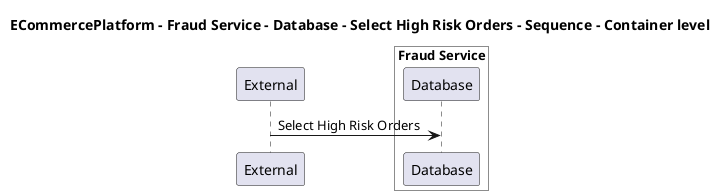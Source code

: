 @startuml

title ECommercePlatform - Fraud Service - Database - Select High Risk Orders - Sequence - Container level

participant "External" as C4InterFlow.SoftwareSystems.ExternalSystem

box "Fraud Service" #White
    participant "Database" as ECommercePlatform.SoftwareSystems.FraudService.Containers.Database
end box


C4InterFlow.SoftwareSystems.ExternalSystem -> ECommercePlatform.SoftwareSystems.FraudService.Containers.Database : Select High Risk Orders


@enduml
